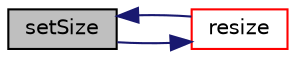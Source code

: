 digraph "setSize"
{
  bgcolor="transparent";
  edge [fontname="Helvetica",fontsize="10",labelfontname="Helvetica",labelfontsize="10"];
  node [fontname="Helvetica",fontsize="10",shape=record];
  rankdir="LR";
  Node1 [label="setSize",height=0.2,width=0.4,color="black", fillcolor="grey75", style="filled", fontcolor="black"];
  Node1 -> Node2 [color="midnightblue",fontsize="10",style="solid",fontname="Helvetica"];
  Node2 [label="resize",height=0.2,width=0.4,color="red",URL="$a01795.html#a269162b4a99f0b5255951cfe3309f517",tooltip="Reset addressable list size, does not shrink the allocated size. "];
  Node2 -> Node1 [color="midnightblue",fontsize="10",style="solid",fontname="Helvetica"];
}
